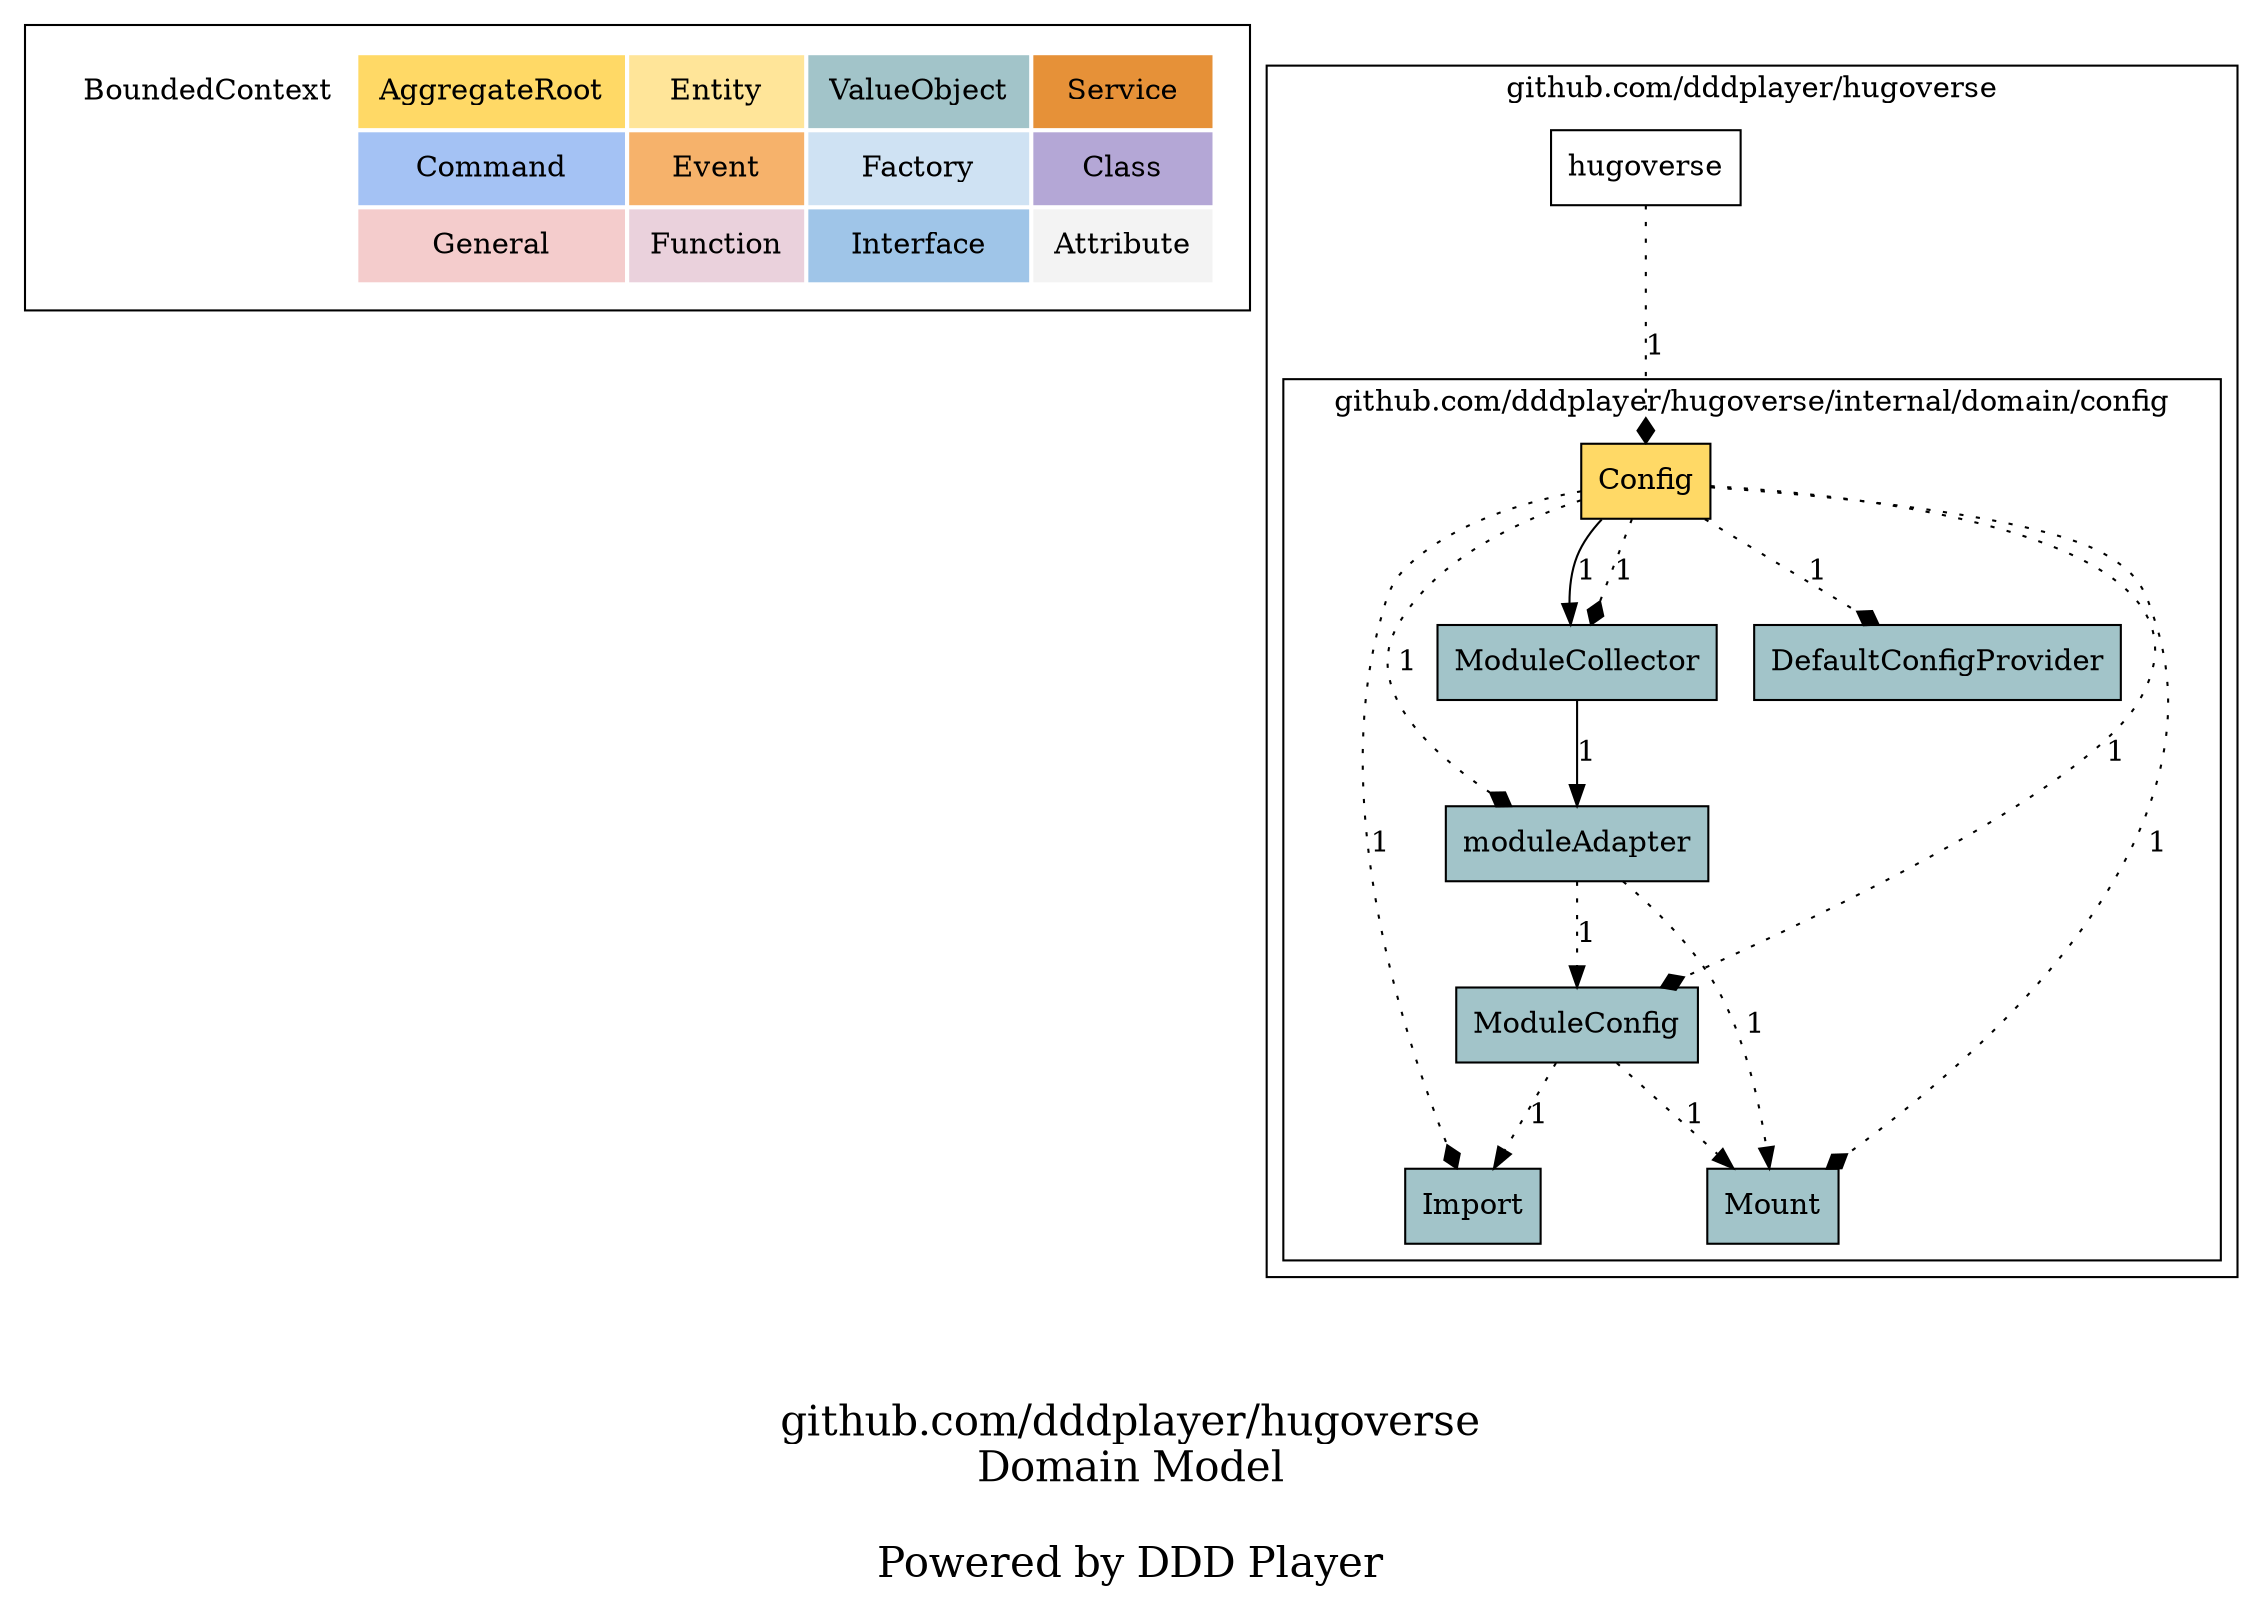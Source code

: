 digraph {
	node [style=dotted shape=rect]

    subgraph cluster_ddd_concept{
		node [color=white]

        ddd_concept [label=<
        <table border="0" cellpadding="10">
		<tr>
			<td bgcolor="#ffffff00" rowspan="1" colspan="1">BoundedContext</td>
			<td bgcolor="#ffd966ff" rowspan="1" colspan="1">AggregateRoot</td>
			<td bgcolor="#ffe599ff" rowspan="1" colspan="1">Entity</td>
			<td bgcolor="#a2c4c9ff" rowspan="1" colspan="1">ValueObject</td>
			<td bgcolor="#e69138ff" rowspan="1" colspan="1">Service</td>
		</tr>
		<tr>
			<td bgcolor="white" rowspan="1" colspan="1"></td>
			<td bgcolor="#a4c2f4ff" rowspan="1" colspan="1">Command</td>
			<td bgcolor="#f6b26bff" rowspan="1" colspan="1">Event</td>
			<td bgcolor="#cfe2f3ff" rowspan="1" colspan="1">Factory</td>
			<td bgcolor="#b4a7d6ff" rowspan="1" colspan="1">Class</td>
			
		</tr>
		<tr>
			<td bgcolor="white" rowspan="1" colspan="1"></td>
			<td bgcolor="#f4ccccff" rowspan="1" colspan="1">General</td>
			<td bgcolor="#ead1dcff" rowspan="1" colspan="1">Function</td>
			<td bgcolor="#9fc5e8ff" rowspan="1" colspan="1">Interface</td>
			<td bgcolor="#f3f3f3ff" rowspan="1" colspan="1">Attribute</td>
		</tr>
        </table>
        > ]
	}

    
		subgraph cluster_dUQ30Z {
	
		
		dUQ30Z [label="hugoverse" style=filled fillcolor="#ffffffff"]
	

	label = "github.com/dddplayer/hugoverse"

	
		subgraph cluster_dctHGkf {
	
		
		dco61II [label="Config" style=filled fillcolor="#ffd966ff"]
	
		
		dezdQwX [label="ModuleConfig" style=filled fillcolor="#a2c4c9ff"]
	
		
		dbgAW26 [label="moduleAdapter" style=filled fillcolor="#a2c4c9ff"]
	
		
		ddJkLV8 [label="ModuleCollector" style=filled fillcolor="#a2c4c9ff"]
	
		
		dbkVtat [label="DefaultConfigProvider" style=filled fillcolor="#a2c4c9ff"]
	
		
		dclxj9q [label="Import" style=filled fillcolor="#a2c4c9ff"]
	
		
		dR7k1E [label="Mount" style=filled fillcolor="#a2c4c9ff"]
	

	label = "github.com/dddplayer/hugoverse/internal/domain/config"

	
    }
    }
		subgraph cluster_dctHGkf {
	
		
		dco61II [label="Config" style=filled fillcolor="#ffd966ff"]
	
		
		dezdQwX [label="ModuleConfig" style=filled fillcolor="#a2c4c9ff"]
	
		
		dbgAW26 [label="moduleAdapter" style=filled fillcolor="#a2c4c9ff"]
	
		
		ddJkLV8 [label="ModuleCollector" style=filled fillcolor="#a2c4c9ff"]
	
		
		dbkVtat [label="DefaultConfigProvider" style=filled fillcolor="#a2c4c9ff"]
	
		
		dclxj9q [label="Import" style=filled fillcolor="#a2c4c9ff"]
	
		
		dR7k1E [label="Mount" style=filled fillcolor="#a2c4c9ff"]
	

	label = "github.com/dddplayer/hugoverse/internal/domain/config"

	
    }

	
		dbgAW26 -> dR7k1E  [style=dotted arrowhead=normal label="1" tooltip="moduleAdapter -> Mount: \n\nFrom: module.go (Line: 39, Column: 2) To: . (Line: -1, Column: 0)\n"]
		dco61II -> dR7k1E  [style=dotted arrowhead=diamond label="1" tooltip="Config -> Mount: \n\n"]
		dco61II -> dbkVtat  [style=dotted arrowhead=diamond label="1" tooltip="Config -> DefaultConfigProvider: \n\n"]
		dUQ30Z -> dco61II  [style=dotted arrowhead=diamond label="1" tooltip="hugoverse -> Config: \n\n"]
		dezdQwX -> dclxj9q  [style=dotted arrowhead=normal label="1" tooltip="ModuleConfig -> Import: \n\nFrom: module.go (Line: 20, Column: 2) To: . (Line: -1, Column: 0)\n"]
		dezdQwX -> dR7k1E  [style=dotted arrowhead=normal label="1" tooltip="ModuleConfig -> Mount: \n\nFrom: module.go (Line: 19, Column: 2) To: . (Line: -1, Column: 0)\n"]
		dco61II -> ddJkLV8  [style=dotted arrowhead=diamond label="1" tooltip="Config -> ModuleCollector: \n\n"]
		dco61II -> dezdQwX  [style=dotted arrowhead=diamond label="1" tooltip="Config -> ModuleConfig: \n\n"]
		dbgAW26 -> dezdQwX  [style=dotted arrowhead=normal label="1" tooltip="moduleAdapter -> ModuleConfig: \n\nFrom: module.go (Line: 40, Column: 2) To: . (Line: -1, Column: 0)\n"]
		dco61II -> dbgAW26  [style=dotted arrowhead=diamond label="1" tooltip="Config -> moduleAdapter: \n\n"]
		ddJkLV8 -> dbgAW26  [style=solid arrowhead=normal label="1" tooltip="ModuleCollector -> moduleAdapter: \n\nFrom: collect.go (Line: 34, Column: 30) To: module.go (Line: 43, Column: 25)\n"]
		dco61II -> dclxj9q  [style=dotted arrowhead=diamond label="1" tooltip="Config -> Import: \n\n"]
		dco61II -> ddJkLV8  [style=solid arrowhead=normal label="1" tooltip="Config -> ModuleCollector: \n\nFrom: config.go (Line: 78, Column: 19) To: collect.go (Line: 15, Column: 28)\n"]

	label = "\n\ngithub.com/dddplayer/hugoverse\nDomain Model\n\nPowered by DDD Player";
    fontsize=20;
}
